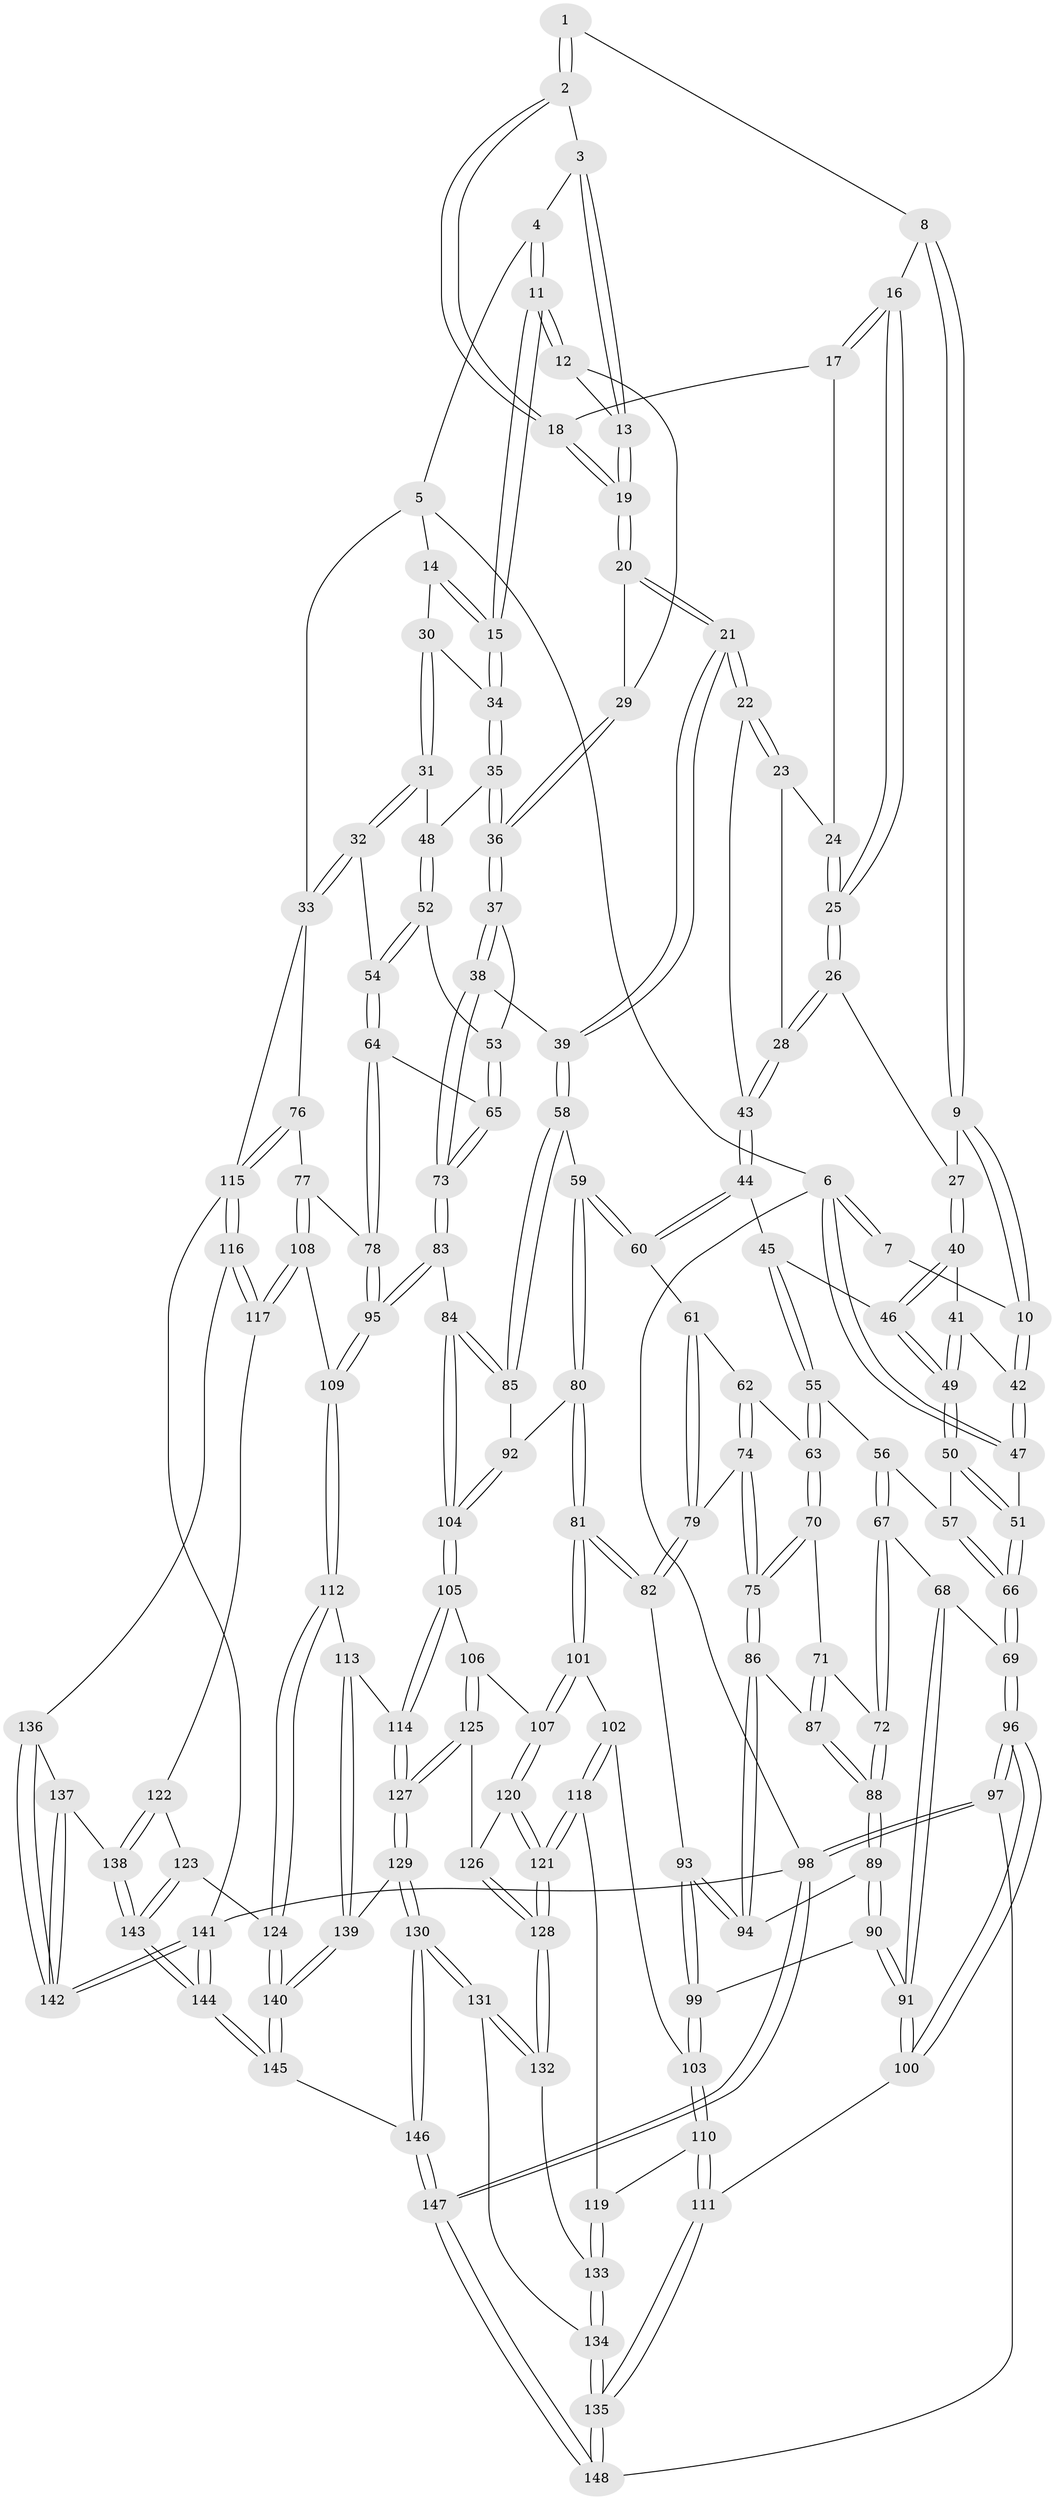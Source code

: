 // coarse degree distribution, {3: 0.1111111111111111, 4: 0.4444444444444444, 5: 0.35555555555555557, 8: 0.022222222222222223, 6: 0.06666666666666667}
// Generated by graph-tools (version 1.1) at 2025/24/03/03/25 07:24:34]
// undirected, 148 vertices, 366 edges
graph export_dot {
graph [start="1"]
  node [color=gray90,style=filled];
  1 [pos="+0.20897446574923473+0"];
  2 [pos="+0.5295967494832913+0"];
  3 [pos="+0.7106038704384688+0"];
  4 [pos="+0.8553144115562611+0"];
  5 [pos="+0.8626785716338525+0"];
  6 [pos="+0+0"];
  7 [pos="+0.09321650193636742+0"];
  8 [pos="+0.21952819987724498+0"];
  9 [pos="+0.07622725791302629+0.13253108924446252"];
  10 [pos="+0.051755504325853324+0.13093088772730094"];
  11 [pos="+0.7373184690475333+0.10690071071933985"];
  12 [pos="+0.6962449487702835+0.09455691946890102"];
  13 [pos="+0.6903351082472657+0.08850212885977563"];
  14 [pos="+0.8861377846933935+0.0380631236352998"];
  15 [pos="+0.7571057150706892+0.13374687773976368"];
  16 [pos="+0.26518882930276994+0.04916479857944366"];
  17 [pos="+0.4765413606329777+0"];
  18 [pos="+0.5203226558237505+0"];
  19 [pos="+0.5667523433340306+0.05124610078611274"];
  20 [pos="+0.5640606592840475+0.09227316485559035"];
  21 [pos="+0.5243194588985239+0.2633300582574897"];
  22 [pos="+0.4616867718187949+0.24744271622486755"];
  23 [pos="+0.4185684882870999+0.08182342607491354"];
  24 [pos="+0.41542740090814473+0.04709012293504523"];
  25 [pos="+0.28124575921067757+0.09003779755493421"];
  26 [pos="+0.27127390834438847+0.15375849392227567"];
  27 [pos="+0.1330578623499021+0.16332421779152706"];
  28 [pos="+0.29101595756947485+0.17917991659559837"];
  29 [pos="+0.664607866189708+0.1317212914976048"];
  30 [pos="+0.9149589766567318+0.10568808882405736"];
  31 [pos="+1+0.2041200878475914"];
  32 [pos="+1+0.22174321784607057"];
  33 [pos="+1+0.2330643366953987"];
  34 [pos="+0.7638754098043454+0.19984132398398463"];
  35 [pos="+0.7598573981172013+0.21969930687655928"];
  36 [pos="+0.6554365655917596+0.30542736021800776"];
  37 [pos="+0.64708503911373+0.3144395742695739"];
  38 [pos="+0.610323617355127+0.3311197351329472"];
  39 [pos="+0.5870622730885222+0.32456495538734775"];
  40 [pos="+0.15515970262759893+0.26479403151577213"];
  41 [pos="+0.05810428940534794+0.259620988886005"];
  42 [pos="+0+0.16417871416501048"];
  43 [pos="+0.3415246434012362+0.25840973465084455"];
  44 [pos="+0.3162446152728887+0.2921789629916382"];
  45 [pos="+0.2610104143714422+0.2979990048006661"];
  46 [pos="+0.1574417085671358+0.27303534771109506"];
  47 [pos="+0+0.20905698769119777"];
  48 [pos="+0.8971803632896614+0.25594889230286505"];
  49 [pos="+0.11876508166374514+0.3247934246474726"];
  50 [pos="+0.11474794643842298+0.3420524567372951"];
  51 [pos="+0+0.2467427276822092"];
  52 [pos="+0.865105814985342+0.37824165526878656"];
  53 [pos="+0.7288661734733474+0.3445859147821208"];
  54 [pos="+0.8873250699888557+0.4151707344303973"];
  55 [pos="+0.13925884559569282+0.401356481878604"];
  56 [pos="+0.1288762582371276+0.3980863291581234"];
  57 [pos="+0.12575374680186419+0.3935599041507276"];
  58 [pos="+0.4641903269115258+0.4529234251151731"];
  59 [pos="+0.3617475151797428+0.4538279129158209"];
  60 [pos="+0.30788848496201543+0.414811969251633"];
  61 [pos="+0.2816268270239492+0.4311080034561795"];
  62 [pos="+0.24411688281598284+0.43449329814232096"];
  63 [pos="+0.16503936194273977+0.42070948204381553"];
  64 [pos="+0.9012040855158333+0.46281315632559017"];
  65 [pos="+0.8233199303567343+0.4848581057496451"];
  66 [pos="+0+0.3750817292713982"];
  67 [pos="+0.07138721534067471+0.47808618327884417"];
  68 [pos="+0.06246698427035152+0.4802080123736303"];
  69 [pos="+0+0.38542245896318283"];
  70 [pos="+0.16554417068852342+0.49324451123732105"];
  71 [pos="+0.12935831652448665+0.5098005103580435"];
  72 [pos="+0.08627223063383357+0.4948602557606498"];
  73 [pos="+0.6813355252517859+0.5516130015597981"];
  74 [pos="+0.20400566986944968+0.5147365360753771"];
  75 [pos="+0.1909526067157881+0.5268307270855075"];
  76 [pos="+1+0.5591177791415743"];
  77 [pos="+1+0.5406039619054075"];
  78 [pos="+0.9565706950584384+0.5045816067229411"];
  79 [pos="+0.2689796570225474+0.5079876256682525"];
  80 [pos="+0.3468701820303743+0.6083846894440395"];
  81 [pos="+0.31032983423126986+0.6184616858948335"];
  82 [pos="+0.27996737986397974+0.6102928776556867"];
  83 [pos="+0.6726149668585025+0.6135824486806128"];
  84 [pos="+0.654889658046087+0.6185250631884345"];
  85 [pos="+0.4730524539921465+0.5542881311654737"];
  86 [pos="+0.19109314690369203+0.5407151078255452"];
  87 [pos="+0.14064955699171774+0.5607544448952716"];
  88 [pos="+0.10728061867936904+0.5964816151785469"];
  89 [pos="+0.10301320029189773+0.6065180408787604"];
  90 [pos="+0.09370623571800538+0.6255249919790588"];
  91 [pos="+0+0.6696906232994205"];
  92 [pos="+0.39894599499277145+0.62016248571036"];
  93 [pos="+0.26891840950410684+0.6116652732508788"];
  94 [pos="+0.22246463896233404+0.5720075459510409"];
  95 [pos="+0.7015996159002675+0.6432800667176851"];
  96 [pos="+0+0.768232286726651"];
  97 [pos="+0+0.9770638488748837"];
  98 [pos="+0+1"];
  99 [pos="+0.20177110543515445+0.65781214310465"];
  100 [pos="+0+0.757383134535613"];
  101 [pos="+0.30751992282724067+0.7556120854096492"];
  102 [pos="+0.24832816437466326+0.7785183509579066"];
  103 [pos="+0.19629845652418934+0.7423790333855014"];
  104 [pos="+0.48143890455677435+0.7544968614247911"];
  105 [pos="+0.4800975446622179+0.7598616242436083"];
  106 [pos="+0.39699286112396115+0.7798611233687043"];
  107 [pos="+0.36355709015982407+0.7842309728340221"];
  108 [pos="+0.7851217856214193+0.70951737871236"];
  109 [pos="+0.7158495654829201+0.6613718308466393"];
  110 [pos="+0.0744751371539347+0.7888367182529308"];
  111 [pos="+0+0.7777535954907012"];
  112 [pos="+0.6135717188628722+0.8591824019573935"];
  113 [pos="+0.5242670667819277+0.8401004722582024"];
  114 [pos="+0.5060754653514642+0.8225394710288405"];
  115 [pos="+1+0.7651572450277065"];
  116 [pos="+0.9974486033697996+0.8125414291237335"];
  117 [pos="+0.7996995601293508+0.7377435670415695"];
  118 [pos="+0.24112721781074964+0.8310637230951102"];
  119 [pos="+0.17094966127491742+0.8595113616916802"];
  120 [pos="+0.34315036846311886+0.8366378257438364"];
  121 [pos="+0.28830795232245077+0.9001114930437011"];
  122 [pos="+0.7706429862406899+0.8523907040510653"];
  123 [pos="+0.6950023709014582+0.89315232755643"];
  124 [pos="+0.6525251346996792+0.8950617860900515"];
  125 [pos="+0.38647897075866366+0.88259036250043"];
  126 [pos="+0.3836049385954089+0.8817862699895365"];
  127 [pos="+0.4164658169427675+0.9030368517725169"];
  128 [pos="+0.28930190138862+0.9151312353240395"];
  129 [pos="+0.3958406330586875+0.976182814944487"];
  130 [pos="+0.34056039799518695+1"];
  131 [pos="+0.2904593821646382+0.9358470059822237"];
  132 [pos="+0.2889002072102782+0.9190780732711169"];
  133 [pos="+0.17137818040831196+0.8918018560143873"];
  134 [pos="+0.15263459814165312+0.942588303272203"];
  135 [pos="+0.1317670546788055+0.9649695410075041"];
  136 [pos="+0.9597613632080034+0.8581681238266595"];
  137 [pos="+0.8892313765662482+0.9099526056059237"];
  138 [pos="+0.8206158068801122+0.9119959181104321"];
  139 [pos="+0.5161175153737783+0.928080360591845"];
  140 [pos="+0.5814397597709619+1"];
  141 [pos="+0.9752951010151233+1"];
  142 [pos="+0.9461580941893685+1"];
  143 [pos="+0.7864481694828918+1"];
  144 [pos="+0.8014017470835386+1"];
  145 [pos="+0.5787308565518465+1"];
  146 [pos="+0.33729091368412945+1"];
  147 [pos="+0.16542741709929498+1"];
  148 [pos="+0.1320014919244598+0.9731529849831088"];
  1 -- 2;
  1 -- 2;
  1 -- 8;
  2 -- 3;
  2 -- 18;
  2 -- 18;
  3 -- 4;
  3 -- 13;
  3 -- 13;
  4 -- 5;
  4 -- 11;
  4 -- 11;
  5 -- 6;
  5 -- 14;
  5 -- 33;
  6 -- 7;
  6 -- 7;
  6 -- 47;
  6 -- 47;
  6 -- 98;
  7 -- 10;
  8 -- 9;
  8 -- 9;
  8 -- 16;
  9 -- 10;
  9 -- 10;
  9 -- 27;
  10 -- 42;
  10 -- 42;
  11 -- 12;
  11 -- 12;
  11 -- 15;
  11 -- 15;
  12 -- 13;
  12 -- 29;
  13 -- 19;
  13 -- 19;
  14 -- 15;
  14 -- 15;
  14 -- 30;
  15 -- 34;
  15 -- 34;
  16 -- 17;
  16 -- 17;
  16 -- 25;
  16 -- 25;
  17 -- 18;
  17 -- 24;
  18 -- 19;
  18 -- 19;
  19 -- 20;
  19 -- 20;
  20 -- 21;
  20 -- 21;
  20 -- 29;
  21 -- 22;
  21 -- 22;
  21 -- 39;
  21 -- 39;
  22 -- 23;
  22 -- 23;
  22 -- 43;
  23 -- 24;
  23 -- 28;
  24 -- 25;
  24 -- 25;
  25 -- 26;
  25 -- 26;
  26 -- 27;
  26 -- 28;
  26 -- 28;
  27 -- 40;
  27 -- 40;
  28 -- 43;
  28 -- 43;
  29 -- 36;
  29 -- 36;
  30 -- 31;
  30 -- 31;
  30 -- 34;
  31 -- 32;
  31 -- 32;
  31 -- 48;
  32 -- 33;
  32 -- 33;
  32 -- 54;
  33 -- 76;
  33 -- 115;
  34 -- 35;
  34 -- 35;
  35 -- 36;
  35 -- 36;
  35 -- 48;
  36 -- 37;
  36 -- 37;
  37 -- 38;
  37 -- 38;
  37 -- 53;
  38 -- 39;
  38 -- 73;
  38 -- 73;
  39 -- 58;
  39 -- 58;
  40 -- 41;
  40 -- 46;
  40 -- 46;
  41 -- 42;
  41 -- 49;
  41 -- 49;
  42 -- 47;
  42 -- 47;
  43 -- 44;
  43 -- 44;
  44 -- 45;
  44 -- 60;
  44 -- 60;
  45 -- 46;
  45 -- 55;
  45 -- 55;
  46 -- 49;
  46 -- 49;
  47 -- 51;
  48 -- 52;
  48 -- 52;
  49 -- 50;
  49 -- 50;
  50 -- 51;
  50 -- 51;
  50 -- 57;
  51 -- 66;
  51 -- 66;
  52 -- 53;
  52 -- 54;
  52 -- 54;
  53 -- 65;
  53 -- 65;
  54 -- 64;
  54 -- 64;
  55 -- 56;
  55 -- 63;
  55 -- 63;
  56 -- 57;
  56 -- 67;
  56 -- 67;
  57 -- 66;
  57 -- 66;
  58 -- 59;
  58 -- 85;
  58 -- 85;
  59 -- 60;
  59 -- 60;
  59 -- 80;
  59 -- 80;
  60 -- 61;
  61 -- 62;
  61 -- 79;
  61 -- 79;
  62 -- 63;
  62 -- 74;
  62 -- 74;
  63 -- 70;
  63 -- 70;
  64 -- 65;
  64 -- 78;
  64 -- 78;
  65 -- 73;
  65 -- 73;
  66 -- 69;
  66 -- 69;
  67 -- 68;
  67 -- 72;
  67 -- 72;
  68 -- 69;
  68 -- 91;
  68 -- 91;
  69 -- 96;
  69 -- 96;
  70 -- 71;
  70 -- 75;
  70 -- 75;
  71 -- 72;
  71 -- 87;
  71 -- 87;
  72 -- 88;
  72 -- 88;
  73 -- 83;
  73 -- 83;
  74 -- 75;
  74 -- 75;
  74 -- 79;
  75 -- 86;
  75 -- 86;
  76 -- 77;
  76 -- 115;
  76 -- 115;
  77 -- 78;
  77 -- 108;
  77 -- 108;
  78 -- 95;
  78 -- 95;
  79 -- 82;
  79 -- 82;
  80 -- 81;
  80 -- 81;
  80 -- 92;
  81 -- 82;
  81 -- 82;
  81 -- 101;
  81 -- 101;
  82 -- 93;
  83 -- 84;
  83 -- 95;
  83 -- 95;
  84 -- 85;
  84 -- 85;
  84 -- 104;
  84 -- 104;
  85 -- 92;
  86 -- 87;
  86 -- 94;
  86 -- 94;
  87 -- 88;
  87 -- 88;
  88 -- 89;
  88 -- 89;
  89 -- 90;
  89 -- 90;
  89 -- 94;
  90 -- 91;
  90 -- 91;
  90 -- 99;
  91 -- 100;
  91 -- 100;
  92 -- 104;
  92 -- 104;
  93 -- 94;
  93 -- 94;
  93 -- 99;
  93 -- 99;
  95 -- 109;
  95 -- 109;
  96 -- 97;
  96 -- 97;
  96 -- 100;
  96 -- 100;
  97 -- 98;
  97 -- 98;
  97 -- 148;
  98 -- 147;
  98 -- 147;
  98 -- 141;
  99 -- 103;
  99 -- 103;
  100 -- 111;
  101 -- 102;
  101 -- 107;
  101 -- 107;
  102 -- 103;
  102 -- 118;
  102 -- 118;
  103 -- 110;
  103 -- 110;
  104 -- 105;
  104 -- 105;
  105 -- 106;
  105 -- 114;
  105 -- 114;
  106 -- 107;
  106 -- 125;
  106 -- 125;
  107 -- 120;
  107 -- 120;
  108 -- 109;
  108 -- 117;
  108 -- 117;
  109 -- 112;
  109 -- 112;
  110 -- 111;
  110 -- 111;
  110 -- 119;
  111 -- 135;
  111 -- 135;
  112 -- 113;
  112 -- 124;
  112 -- 124;
  113 -- 114;
  113 -- 139;
  113 -- 139;
  114 -- 127;
  114 -- 127;
  115 -- 116;
  115 -- 116;
  115 -- 141;
  116 -- 117;
  116 -- 117;
  116 -- 136;
  117 -- 122;
  118 -- 119;
  118 -- 121;
  118 -- 121;
  119 -- 133;
  119 -- 133;
  120 -- 121;
  120 -- 121;
  120 -- 126;
  121 -- 128;
  121 -- 128;
  122 -- 123;
  122 -- 138;
  122 -- 138;
  123 -- 124;
  123 -- 143;
  123 -- 143;
  124 -- 140;
  124 -- 140;
  125 -- 126;
  125 -- 127;
  125 -- 127;
  126 -- 128;
  126 -- 128;
  127 -- 129;
  127 -- 129;
  128 -- 132;
  128 -- 132;
  129 -- 130;
  129 -- 130;
  129 -- 139;
  130 -- 131;
  130 -- 131;
  130 -- 146;
  130 -- 146;
  131 -- 132;
  131 -- 132;
  131 -- 134;
  132 -- 133;
  133 -- 134;
  133 -- 134;
  134 -- 135;
  134 -- 135;
  135 -- 148;
  135 -- 148;
  136 -- 137;
  136 -- 142;
  136 -- 142;
  137 -- 138;
  137 -- 142;
  137 -- 142;
  138 -- 143;
  138 -- 143;
  139 -- 140;
  139 -- 140;
  140 -- 145;
  140 -- 145;
  141 -- 142;
  141 -- 142;
  141 -- 144;
  141 -- 144;
  143 -- 144;
  143 -- 144;
  144 -- 145;
  144 -- 145;
  145 -- 146;
  146 -- 147;
  146 -- 147;
  147 -- 148;
  147 -- 148;
}
